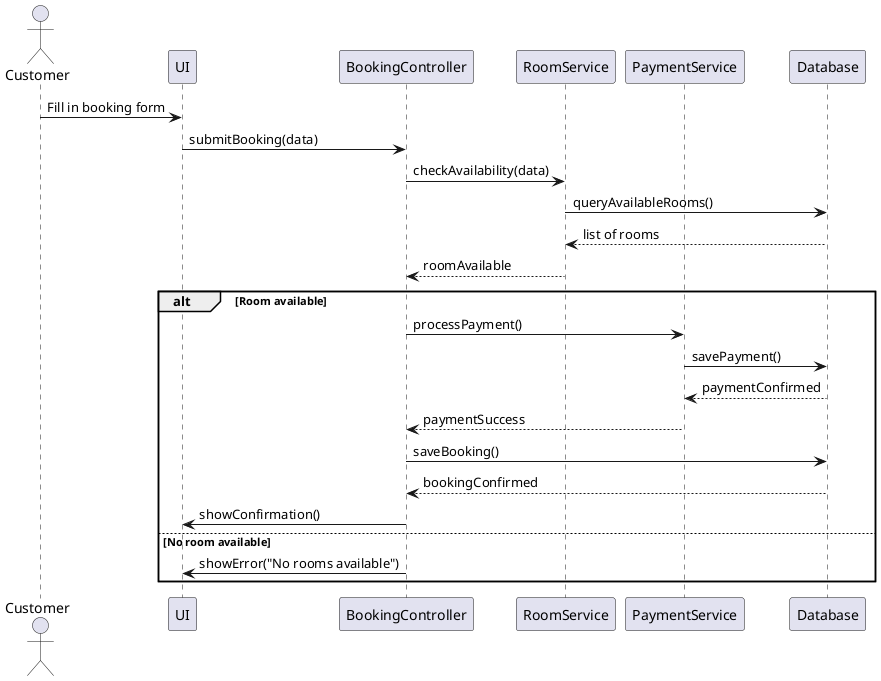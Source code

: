 @startuml
actor Customer
participant UI
participant BookingController
participant RoomService
participant PaymentService
participant Database

Customer -> UI : Fill in booking form
UI -> BookingController : submitBooking(data)
BookingController -> RoomService : checkAvailability(data)
RoomService -> Database : queryAvailableRooms()
Database --> RoomService : list of rooms
RoomService --> BookingController : roomAvailable

alt Room available
  BookingController -> PaymentService : processPayment()
  PaymentService -> Database : savePayment()
  Database --> PaymentService : paymentConfirmed
  PaymentService --> BookingController : paymentSuccess
  BookingController -> Database : saveBooking()
  Database --> BookingController : bookingConfirmed
  BookingController -> UI : showConfirmation()
else No room available
  BookingController -> UI : showError("No rooms available")
end
@enduml